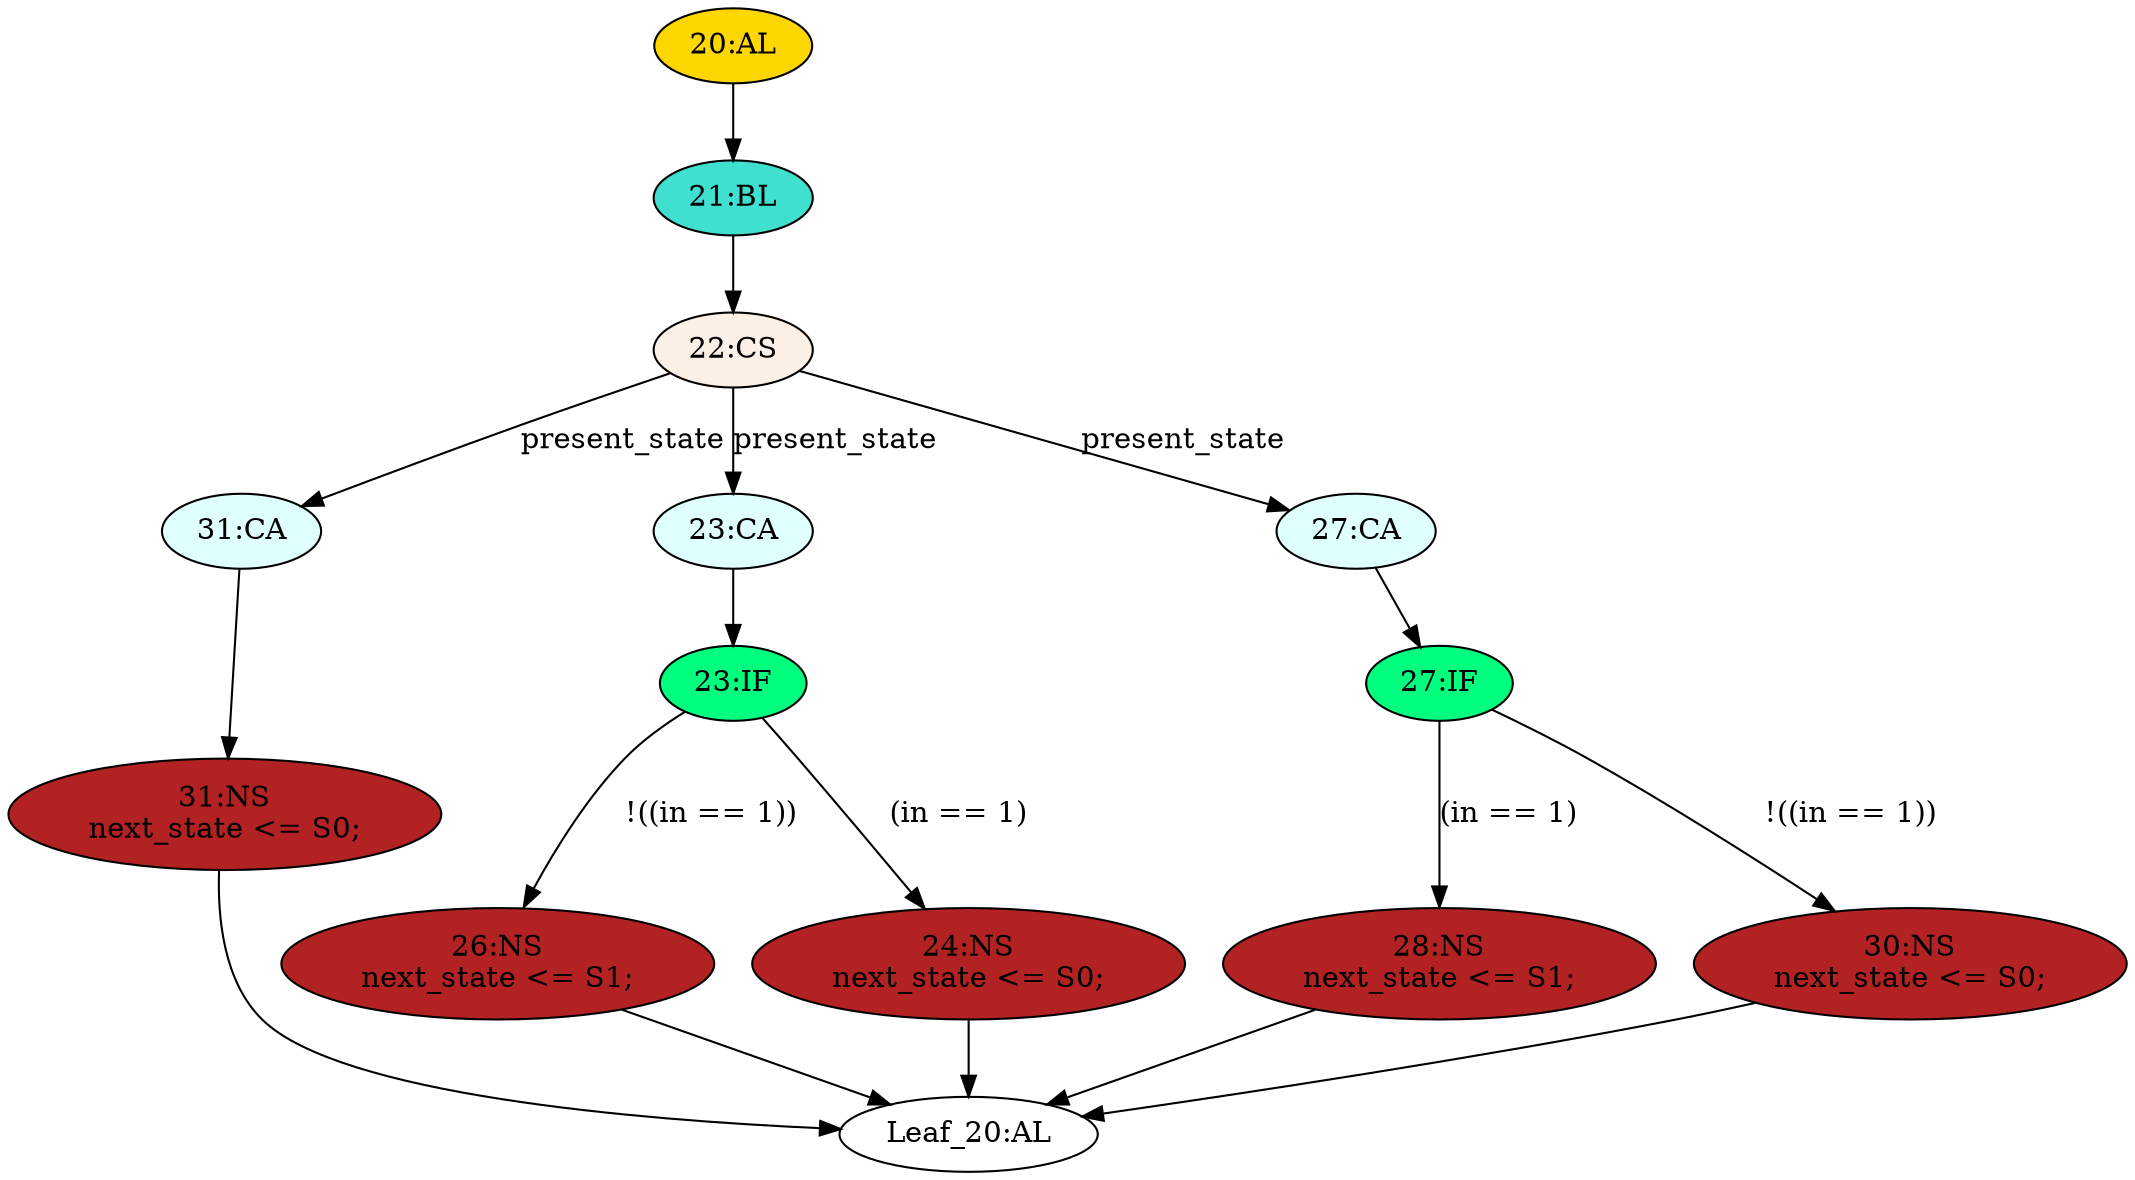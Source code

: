 strict digraph "" {
	node [label="\N"];
	"23:IF"	[ast="<pyverilog.vparser.ast.IfStatement object at 0x7fad77aa1410>",
		fillcolor=springgreen,
		label="23:IF",
		statements="[]",
		style=filled,
		typ=IfStatement];
	"26:NS"	[ast="<pyverilog.vparser.ast.NonblockingSubstitution object at 0x7fad77aa1e50>",
		fillcolor=firebrick,
		label="26:NS
next_state <= S1;",
		statements="[<pyverilog.vparser.ast.NonblockingSubstitution object at 0x7fad77aa1e50>]",
		style=filled,
		typ=NonblockingSubstitution];
	"23:IF" -> "26:NS"	[cond="['in']",
		label="!((in == 1))",
		lineno=23];
	"24:NS"	[ast="<pyverilog.vparser.ast.NonblockingSubstitution object at 0x7fad77a8b050>",
		fillcolor=firebrick,
		label="24:NS
next_state <= S0;",
		statements="[<pyverilog.vparser.ast.NonblockingSubstitution object at 0x7fad77a8b050>]",
		style=filled,
		typ=NonblockingSubstitution];
	"23:IF" -> "24:NS"	[cond="['in']",
		label="(in == 1)",
		lineno=23];
	"20:AL"	[ast="<pyverilog.vparser.ast.Always object at 0x7fad77a8b290>",
		clk_sens=False,
		fillcolor=gold,
		label="20:AL",
		sens="['present_state', 'in']",
		statements="[]",
		style=filled,
		typ=Always,
		use_var="['present_state', 'in']"];
	"21:BL"	[ast="<pyverilog.vparser.ast.Block object at 0x7fad77a8b450>",
		fillcolor=turquoise,
		label="21:BL",
		statements="[]",
		style=filled,
		typ=Block];
	"20:AL" -> "21:BL"	[cond="[]",
		lineno=None];
	"22:CS"	[ast="<pyverilog.vparser.ast.CaseStatement object at 0x7fad77a8b490>",
		fillcolor=linen,
		label="22:CS",
		statements="[]",
		style=filled,
		typ=CaseStatement];
	"21:BL" -> "22:CS"	[cond="[]",
		lineno=None];
	"27:IF"	[ast="<pyverilog.vparser.ast.IfStatement object at 0x7fad77a8b650>",
		fillcolor=springgreen,
		label="27:IF",
		statements="[]",
		style=filled,
		typ=IfStatement];
	"28:NS"	[ast="<pyverilog.vparser.ast.NonblockingSubstitution object at 0x7fad77a8b7d0>",
		fillcolor=firebrick,
		label="28:NS
next_state <= S1;",
		statements="[<pyverilog.vparser.ast.NonblockingSubstitution object at 0x7fad77a8b7d0>]",
		style=filled,
		typ=NonblockingSubstitution];
	"27:IF" -> "28:NS"	[cond="['in']",
		label="(in == 1)",
		lineno=27];
	"30:NS"	[ast="<pyverilog.vparser.ast.NonblockingSubstitution object at 0x7fad77a8b690>",
		fillcolor=firebrick,
		label="30:NS
next_state <= S0;",
		statements="[<pyverilog.vparser.ast.NonblockingSubstitution object at 0x7fad77a8b690>]",
		style=filled,
		typ=NonblockingSubstitution];
	"27:IF" -> "30:NS"	[cond="['in']",
		label="!((in == 1))",
		lineno=27];
	"31:CA"	[ast="<pyverilog.vparser.ast.Case object at 0x7fad77aa1350>",
		fillcolor=lightcyan,
		label="31:CA",
		statements="[]",
		style=filled,
		typ=Case];
	"31:NS"	[ast="<pyverilog.vparser.ast.NonblockingSubstitution object at 0x7fad77aa1390>",
		fillcolor=firebrick,
		label="31:NS
next_state <= S0;",
		statements="[<pyverilog.vparser.ast.NonblockingSubstitution object at 0x7fad77aa1390>]",
		style=filled,
		typ=NonblockingSubstitution];
	"31:CA" -> "31:NS"	[cond="[]",
		lineno=None];
	"Leaf_20:AL"	[def_var="['next_state']",
		label="Leaf_20:AL"];
	"28:NS" -> "Leaf_20:AL"	[cond="[]",
		lineno=None];
	"31:NS" -> "Leaf_20:AL"	[cond="[]",
		lineno=None];
	"23:CA"	[ast="<pyverilog.vparser.ast.Case object at 0x7fad77a8b550>",
		fillcolor=lightcyan,
		label="23:CA",
		statements="[]",
		style=filled,
		typ=Case];
	"23:CA" -> "23:IF"	[cond="[]",
		lineno=None];
	"30:NS" -> "Leaf_20:AL"	[cond="[]",
		lineno=None];
	"22:CS" -> "31:CA"	[cond="['present_state']",
		label=present_state,
		lineno=22];
	"22:CS" -> "23:CA"	[cond="['present_state']",
		label=present_state,
		lineno=22];
	"27:CA"	[ast="<pyverilog.vparser.ast.Case object at 0x7fad77a8b5d0>",
		fillcolor=lightcyan,
		label="27:CA",
		statements="[]",
		style=filled,
		typ=Case];
	"22:CS" -> "27:CA"	[cond="['present_state']",
		label=present_state,
		lineno=22];
	"26:NS" -> "Leaf_20:AL"	[cond="[]",
		lineno=None];
	"24:NS" -> "Leaf_20:AL"	[cond="[]",
		lineno=None];
	"27:CA" -> "27:IF"	[cond="[]",
		lineno=None];
}
